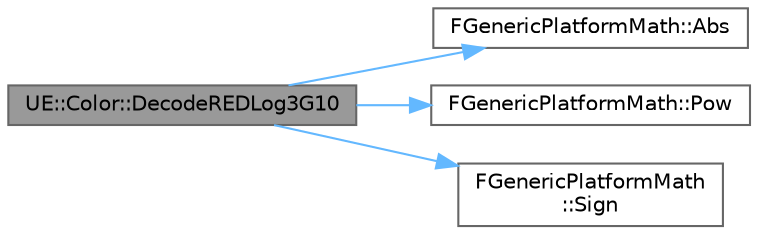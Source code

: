 digraph "UE::Color::DecodeREDLog3G10"
{
 // INTERACTIVE_SVG=YES
 // LATEX_PDF_SIZE
  bgcolor="transparent";
  edge [fontname=Helvetica,fontsize=10,labelfontname=Helvetica,labelfontsize=10];
  node [fontname=Helvetica,fontsize=10,shape=box,height=0.2,width=0.4];
  rankdir="LR";
  Node1 [id="Node000001",label="UE::Color::DecodeREDLog3G10",height=0.2,width=0.4,color="gray40", fillcolor="grey60", style="filled", fontcolor="black",tooltip="Decode value with a RED Log3G10 encoding."];
  Node1 -> Node2 [id="edge1_Node000001_Node000002",color="steelblue1",style="solid",tooltip=" "];
  Node2 [id="Node000002",label="FGenericPlatformMath::Abs",height=0.2,width=0.4,color="grey40", fillcolor="white", style="filled",URL="$dd/d7b/structFGenericPlatformMath.html#abb695cfdddb811ca9f9241db3c243aa7",tooltip="Computes absolute value in a generic way."];
  Node1 -> Node3 [id="edge2_Node000001_Node000003",color="steelblue1",style="solid",tooltip=" "];
  Node3 [id="Node000003",label="FGenericPlatformMath::Pow",height=0.2,width=0.4,color="grey40", fillcolor="white", style="filled",URL="$dd/d7b/structFGenericPlatformMath.html#ae1081a9a8ec3b03a8c86653f23e807bf",tooltip=" "];
  Node1 -> Node4 [id="edge3_Node000001_Node000004",color="steelblue1",style="solid",tooltip=" "];
  Node4 [id="Node000004",label="FGenericPlatformMath\l::Sign",height=0.2,width=0.4,color="grey40", fillcolor="white", style="filled",URL="$dd/d7b/structFGenericPlatformMath.html#a997abe967b9d16822dfa17a47b7dcf33",tooltip="Returns 1, 0, or -1 depending on relation of T to 0."];
}
